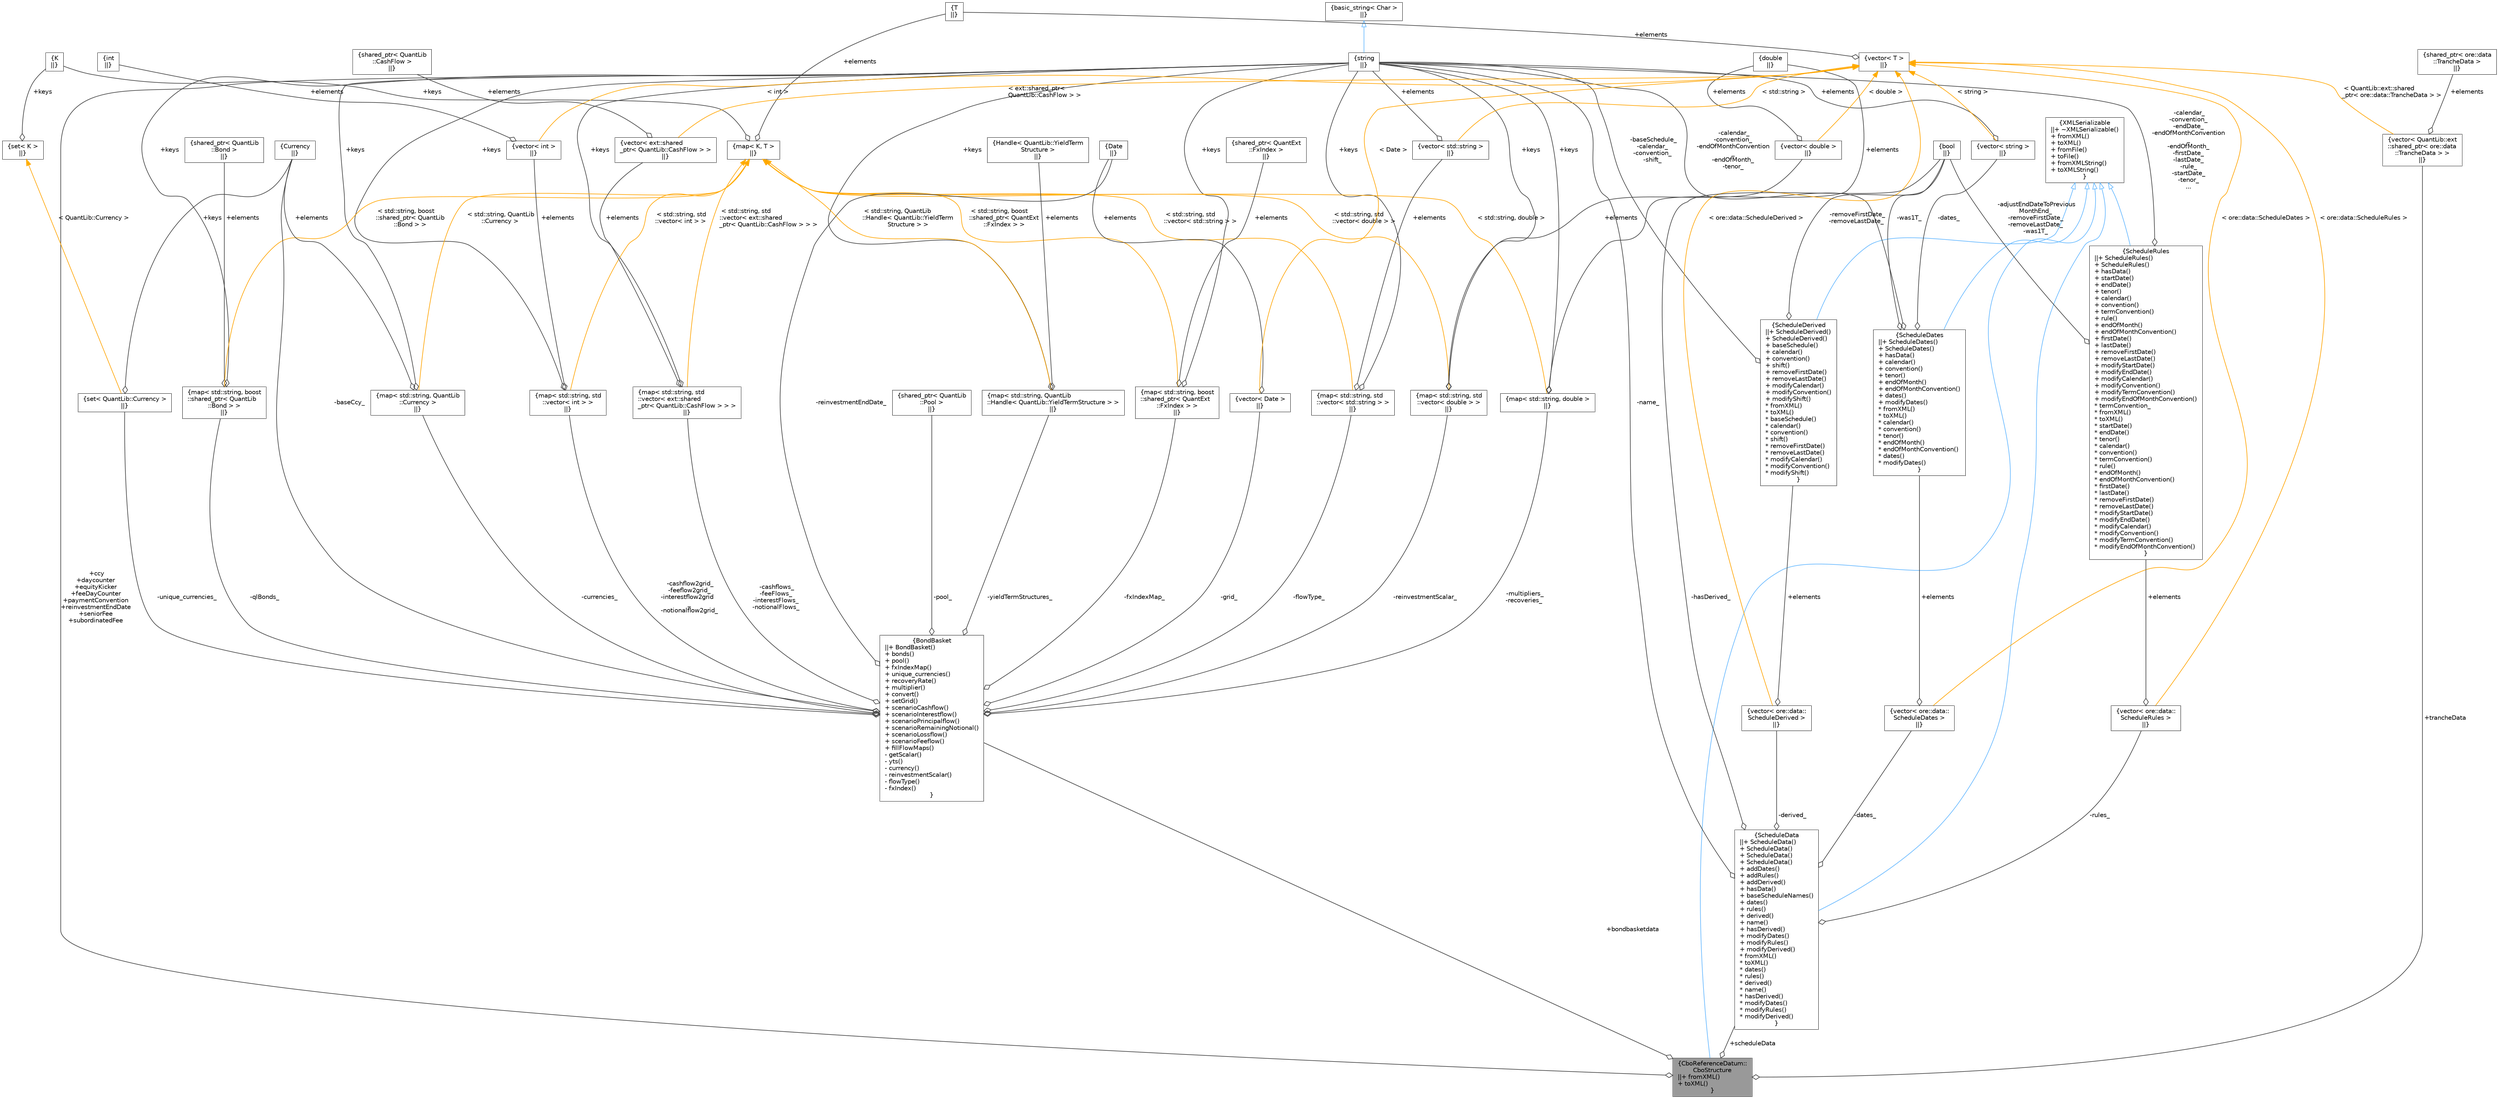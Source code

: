 digraph "CboReferenceDatum::CboStructure"
{
 // INTERACTIVE_SVG=YES
 // LATEX_PDF_SIZE
  bgcolor="transparent";
  edge [fontname=Helvetica,fontsize=10,labelfontname=Helvetica,labelfontsize=10];
  node [fontname=Helvetica,fontsize=10,shape=box,height=0.2,width=0.4];
  Node1 [label="{CboReferenceDatum::\lCboStructure\n||+ fromXML()\l+ toXML()\l}",height=0.2,width=0.4,color="gray40", fillcolor="grey60", style="filled", fontcolor="black",tooltip=" "];
  Node2 -> Node1 [dir="back",color="steelblue1",style="solid",arrowtail="onormal"];
  Node2 [label="{XMLSerializable\n||+ ~XMLSerializable()\l+ fromXML()\l+ toXML()\l+ fromFile()\l+ toFile()\l+ fromXMLString()\l+ toXMLString()\l}",height=0.2,width=0.4,color="gray40", fillcolor="white", style="filled",URL="$classore_1_1data_1_1_x_m_l_serializable.html",tooltip="Base class for all serializable classes."];
  Node3 -> Node1 [color="grey25",style="solid",label=" +bondbasketdata" ,arrowhead="odiamond"];
  Node3 [label="{BondBasket\n||+ BondBasket()\l+ bonds()\l+ pool()\l+ fxIndexMap()\l+ unique_currencies()\l+ recoveryRate()\l+ multiplier()\l+ convert()\l+ setGrid()\l+ scenarioCashflow()\l+ scenarioInterestflow()\l+ scenarioPrincipalflow()\l+ scenarioRemainingNotional()\l+ scenarioLossflow()\l+ scenarioFeeflow()\l+ fillFlowMaps()\l- getScalar()\l- yts()\l- currency()\l- reinvestmentScalar()\l- flowType()\l- fxIndex()\l}",height=0.2,width=0.4,color="gray40", fillcolor="white", style="filled",URL="C:/dev/ORE/documentation/QuantExt/doc/quantext.tag$class_quant_ext_1_1_bond_basket.html",tooltip=" "];
  Node4 -> Node3 [color="grey25",style="solid",label=" -qlBonds_" ,arrowhead="odiamond"];
  Node4 [label="{map\< std::string, boost\l::shared_ptr\< QuantLib\l::Bond \> \>\n||}",height=0.2,width=0.4,color="gray40", fillcolor="white", style="filled",tooltip=" "];
  Node5 -> Node4 [color="grey25",style="solid",label=" +keys" ,arrowhead="odiamond"];
  Node5 [label="{string\n||}",height=0.2,width=0.4,color="gray40", fillcolor="white", style="filled",tooltip=" "];
  Node6 -> Node5 [dir="back",color="steelblue1",style="solid",arrowtail="onormal"];
  Node6 [label="{basic_string\< Char \>\n||}",height=0.2,width=0.4,color="gray40", fillcolor="white", style="filled",tooltip=" "];
  Node7 -> Node4 [color="grey25",style="solid",label=" +elements" ,arrowhead="odiamond"];
  Node7 [label="{shared_ptr\< QuantLib\l::Bond \>\n||}",height=0.2,width=0.4,color="gray40", fillcolor="white", style="filled",tooltip=" "];
  Node8 -> Node4 [dir="back",color="orange",style="solid",label=" \< std::string, boost\l::shared_ptr\< QuantLib\l::Bond \> \>" ];
  Node8 [label="{map\< K, T \>\n||}",height=0.2,width=0.4,color="gray40", fillcolor="white", style="filled",tooltip=" "];
  Node9 -> Node8 [color="grey25",style="solid",label=" +keys" ,arrowhead="odiamond"];
  Node9 [label="{K\n||}",height=0.2,width=0.4,color="gray40", fillcolor="white", style="filled",tooltip=" "];
  Node10 -> Node8 [color="grey25",style="solid",label=" +elements" ,arrowhead="odiamond"];
  Node10 [label="{T\n||}",height=0.2,width=0.4,color="gray40", fillcolor="white", style="filled",tooltip=" "];
  Node11 -> Node3 [color="grey25",style="solid",label=" -multipliers_\n-recoveries_" ,arrowhead="odiamond"];
  Node11 [label="{map\< std::string, double \>\n||}",height=0.2,width=0.4,color="gray40", fillcolor="white", style="filled",tooltip=" "];
  Node5 -> Node11 [color="grey25",style="solid",label=" +keys" ,arrowhead="odiamond"];
  Node12 -> Node11 [color="grey25",style="solid",label=" +elements" ,arrowhead="odiamond"];
  Node12 [label="{double\n||}",height=0.2,width=0.4,color="gray40", fillcolor="white", style="filled",tooltip=" "];
  Node8 -> Node11 [dir="back",color="orange",style="solid",label=" \< std::string, double \>" ];
  Node13 -> Node3 [color="grey25",style="solid",label=" -yieldTermStructures_" ,arrowhead="odiamond"];
  Node13 [label="{map\< std::string, QuantLib\l::Handle\< QuantLib::YieldTermStructure \> \>\n||}",height=0.2,width=0.4,color="gray40", fillcolor="white", style="filled",tooltip=" "];
  Node5 -> Node13 [color="grey25",style="solid",label=" +keys" ,arrowhead="odiamond"];
  Node14 -> Node13 [color="grey25",style="solid",label=" +elements" ,arrowhead="odiamond"];
  Node14 [label="{Handle\< QuantLib::YieldTerm\lStructure \>\n||}",height=0.2,width=0.4,color="gray40", fillcolor="white", style="filled",tooltip=" "];
  Node8 -> Node13 [dir="back",color="orange",style="solid",label=" \< std::string, QuantLib\l::Handle\< QuantLib::YieldTerm\lStructure \> \>" ];
  Node15 -> Node3 [color="grey25",style="solid",label=" -currencies_" ,arrowhead="odiamond"];
  Node15 [label="{map\< std::string, QuantLib\l::Currency \>\n||}",height=0.2,width=0.4,color="gray40", fillcolor="white", style="filled",tooltip=" "];
  Node5 -> Node15 [color="grey25",style="solid",label=" +keys" ,arrowhead="odiamond"];
  Node16 -> Node15 [color="grey25",style="solid",label=" +elements" ,arrowhead="odiamond"];
  Node16 [label="{Currency\n||}",height=0.2,width=0.4,color="gray40", fillcolor="white", style="filled",tooltip=" "];
  Node8 -> Node15 [dir="back",color="orange",style="solid",label=" \< std::string, QuantLib\l::Currency \>" ];
  Node17 -> Node3 [color="grey25",style="solid",label=" -pool_" ,arrowhead="odiamond"];
  Node17 [label="{shared_ptr\< QuantLib\l::Pool \>\n||}",height=0.2,width=0.4,color="gray40", fillcolor="white", style="filled",tooltip=" "];
  Node16 -> Node3 [color="grey25",style="solid",label=" -baseCcy_" ,arrowhead="odiamond"];
  Node18 -> Node3 [color="grey25",style="solid",label=" -fxIndexMap_" ,arrowhead="odiamond"];
  Node18 [label="{map\< std::string, boost\l::shared_ptr\< QuantExt\l::FxIndex \> \>\n||}",height=0.2,width=0.4,color="gray40", fillcolor="white", style="filled",tooltip=" "];
  Node5 -> Node18 [color="grey25",style="solid",label=" +keys" ,arrowhead="odiamond"];
  Node19 -> Node18 [color="grey25",style="solid",label=" +elements" ,arrowhead="odiamond"];
  Node19 [label="{shared_ptr\< QuantExt\l::FxIndex \>\n||}",height=0.2,width=0.4,color="gray40", fillcolor="white", style="filled",tooltip=" "];
  Node8 -> Node18 [dir="back",color="orange",style="solid",label=" \< std::string, boost\l::shared_ptr\< QuantExt\l::FxIndex \> \>" ];
  Node20 -> Node3 [color="grey25",style="solid",label=" -reinvestmentEndDate_" ,arrowhead="odiamond"];
  Node20 [label="{Date\n||}",height=0.2,width=0.4,color="gray40", fillcolor="white", style="filled",tooltip=" "];
  Node21 -> Node3 [color="grey25",style="solid",label=" -reinvestmentScalar_" ,arrowhead="odiamond"];
  Node21 [label="{map\< std::string, std\l::vector\< double \> \>\n||}",height=0.2,width=0.4,color="gray40", fillcolor="white", style="filled",tooltip=" "];
  Node5 -> Node21 [color="grey25",style="solid",label=" +keys" ,arrowhead="odiamond"];
  Node22 -> Node21 [color="grey25",style="solid",label=" +elements" ,arrowhead="odiamond"];
  Node22 [label="{vector\< double \>\n||}",height=0.2,width=0.4,color="gray40", fillcolor="white", style="filled",tooltip=" "];
  Node12 -> Node22 [color="grey25",style="solid",label=" +elements" ,arrowhead="odiamond"];
  Node23 -> Node22 [dir="back",color="orange",style="solid",label=" \< double \>" ];
  Node23 [label="{vector\< T \>\n||}",height=0.2,width=0.4,color="gray40", fillcolor="white", style="filled",tooltip=" "];
  Node10 -> Node23 [color="grey25",style="solid",label=" +elements" ,arrowhead="odiamond"];
  Node8 -> Node21 [dir="back",color="orange",style="solid",label=" \< std::string, std\l::vector\< double \> \>" ];
  Node24 -> Node3 [color="grey25",style="solid",label=" -flowType_" ,arrowhead="odiamond"];
  Node24 [label="{map\< std::string, std\l::vector\< std::string \> \>\n||}",height=0.2,width=0.4,color="gray40", fillcolor="white", style="filled",tooltip=" "];
  Node5 -> Node24 [color="grey25",style="solid",label=" +keys" ,arrowhead="odiamond"];
  Node25 -> Node24 [color="grey25",style="solid",label=" +elements" ,arrowhead="odiamond"];
  Node25 [label="{vector\< std::string \>\n||}",height=0.2,width=0.4,color="gray40", fillcolor="white", style="filled",tooltip=" "];
  Node5 -> Node25 [color="grey25",style="solid",label=" +elements" ,arrowhead="odiamond"];
  Node23 -> Node25 [dir="back",color="orange",style="solid",label=" \< std::string \>" ];
  Node8 -> Node24 [dir="back",color="orange",style="solid",label=" \< std::string, std\l::vector\< std::string \> \>" ];
  Node26 -> Node3 [color="grey25",style="solid",label=" -unique_currencies_" ,arrowhead="odiamond"];
  Node26 [label="{set\< QuantLib::Currency \>\n||}",height=0.2,width=0.4,color="gray40", fillcolor="white", style="filled",tooltip=" "];
  Node16 -> Node26 [color="grey25",style="solid",label=" +keys" ,arrowhead="odiamond"];
  Node27 -> Node26 [dir="back",color="orange",style="solid",label=" \< QuantLib::Currency \>" ];
  Node27 [label="{set\< K \>\n||}",height=0.2,width=0.4,color="gray40", fillcolor="white", style="filled",tooltip=" "];
  Node9 -> Node27 [color="grey25",style="solid",label=" +keys" ,arrowhead="odiamond"];
  Node28 -> Node3 [color="grey25",style="solid",label=" -grid_" ,arrowhead="odiamond"];
  Node28 [label="{vector\< Date \>\n||}",height=0.2,width=0.4,color="gray40", fillcolor="white", style="filled",tooltip=" "];
  Node20 -> Node28 [color="grey25",style="solid",label=" +elements" ,arrowhead="odiamond"];
  Node23 -> Node28 [dir="back",color="orange",style="solid",label=" \< Date \>" ];
  Node29 -> Node3 [color="grey25",style="solid",label=" -cashflow2grid_\n-feeflow2grid_\n-interestflow2grid\l_\n-notionalflow2grid_" ,arrowhead="odiamond"];
  Node29 [label="{map\< std::string, std\l::vector\< int \> \>\n||}",height=0.2,width=0.4,color="gray40", fillcolor="white", style="filled",tooltip=" "];
  Node5 -> Node29 [color="grey25",style="solid",label=" +keys" ,arrowhead="odiamond"];
  Node30 -> Node29 [color="grey25",style="solid",label=" +elements" ,arrowhead="odiamond"];
  Node30 [label="{vector\< int \>\n||}",height=0.2,width=0.4,color="gray40", fillcolor="white", style="filled",tooltip=" "];
  Node31 -> Node30 [color="grey25",style="solid",label=" +elements" ,arrowhead="odiamond"];
  Node31 [label="{int\n||}",height=0.2,width=0.4,color="gray40", fillcolor="white", style="filled",tooltip=" "];
  Node23 -> Node30 [dir="back",color="orange",style="solid",label=" \< int \>" ];
  Node8 -> Node29 [dir="back",color="orange",style="solid",label=" \< std::string, std\l::vector\< int \> \>" ];
  Node32 -> Node3 [color="grey25",style="solid",label=" -cashflows_\n-feeFlows_\n-interestFlows_\n-notionalFlows_" ,arrowhead="odiamond"];
  Node32 [label="{map\< std::string, std\l::vector\< ext::shared\l_ptr\< QuantLib::CashFlow \> \> \>\n||}",height=0.2,width=0.4,color="gray40", fillcolor="white", style="filled",tooltip=" "];
  Node5 -> Node32 [color="grey25",style="solid",label=" +keys" ,arrowhead="odiamond"];
  Node33 -> Node32 [color="grey25",style="solid",label=" +elements" ,arrowhead="odiamond"];
  Node33 [label="{vector\< ext::shared\l_ptr\< QuantLib::CashFlow \> \>\n||}",height=0.2,width=0.4,color="gray40", fillcolor="white", style="filled",tooltip=" "];
  Node34 -> Node33 [color="grey25",style="solid",label=" +elements" ,arrowhead="odiamond"];
  Node34 [label="{shared_ptr\< QuantLib\l::CashFlow \>\n||}",height=0.2,width=0.4,color="gray40", fillcolor="white", style="filled",tooltip=" "];
  Node23 -> Node33 [dir="back",color="orange",style="solid",label=" \< ext::shared_ptr\<\l QuantLib::CashFlow \> \>" ];
  Node8 -> Node32 [dir="back",color="orange",style="solid",label=" \< std::string, std\l::vector\< ext::shared\l_ptr\< QuantLib::CashFlow \> \> \>" ];
  Node5 -> Node1 [color="grey25",style="solid",label=" +ccy\n+daycounter\n+equityKicker\n+feeDayCounter\n+paymentConvention\n+reinvestmentEndDate\n+seniorFee\n+subordinatedFee" ,arrowhead="odiamond"];
  Node35 -> Node1 [color="grey25",style="solid",label=" +trancheData" ,arrowhead="odiamond"];
  Node35 [label="{vector\< QuantLib::ext\l::shared_ptr\< ore::data\l::TrancheData \> \>\n||}",height=0.2,width=0.4,color="gray40", fillcolor="white", style="filled",tooltip=" "];
  Node36 -> Node35 [color="grey25",style="solid",label=" +elements" ,arrowhead="odiamond"];
  Node36 [label="{shared_ptr\< ore::data\l::TrancheData \>\n||}",height=0.2,width=0.4,color="gray40", fillcolor="white", style="filled",tooltip=" "];
  Node23 -> Node35 [dir="back",color="orange",style="solid",label=" \< QuantLib::ext::shared\l_ptr\< ore::data::TrancheData \> \>" ];
  Node37 -> Node1 [color="grey25",style="solid",label=" +scheduleData" ,arrowhead="odiamond"];
  Node37 [label="{ScheduleData\n||+ ScheduleData()\l+ ScheduleData()\l+ ScheduleData()\l+ ScheduleData()\l+ addDates()\l+ addRules()\l+ addDerived()\l+ hasData()\l+ baseScheduleNames()\l+ dates()\l+ rules()\l+ derived()\l+ name()\l+ hasDerived()\l+ modifyDates()\l+ modifyRules()\l+ modifyDerived()\l* fromXML()\l* toXML()\l* dates()\l* rules()\l* derived()\l* name()\l* hasDerived()\l* modifyDates()\l* modifyRules()\l* modifyDerived()\l}",height=0.2,width=0.4,color="gray40", fillcolor="white", style="filled",URL="$classore_1_1data_1_1_schedule_data.html",tooltip="Serializable schedule data."];
  Node2 -> Node37 [dir="back",color="steelblue1",style="solid",arrowtail="onormal"];
  Node38 -> Node37 [color="grey25",style="solid",label=" -dates_" ,arrowhead="odiamond"];
  Node38 [label="{vector\< ore::data::\lScheduleDates \>\n||}",height=0.2,width=0.4,color="gray40", fillcolor="white", style="filled",tooltip=" "];
  Node39 -> Node38 [color="grey25",style="solid",label=" +elements" ,arrowhead="odiamond"];
  Node39 [label="{ScheduleDates\n||+ ScheduleDates()\l+ ScheduleDates()\l+ hasData()\l+ calendar()\l+ convention()\l+ tenor()\l+ endOfMonth()\l+ endOfMonthConvention()\l+ dates()\l+ modifyDates()\l* fromXML()\l* toXML()\l* calendar()\l* convention()\l* tenor()\l* endOfMonth()\l* endOfMonthConvention()\l* dates()\l* modifyDates()\l}",height=0.2,width=0.4,color="gray40", fillcolor="white", style="filled",URL="$classore_1_1data_1_1_schedule_dates.html",tooltip="Serializable object holding schedule Dates data."];
  Node2 -> Node39 [dir="back",color="steelblue1",style="solid",arrowtail="onormal"];
  Node5 -> Node39 [color="grey25",style="solid",label=" -calendar_\n-convention_\n-endOfMonthConvention\l_\n-endOfMonth_\n-tenor_" ,arrowhead="odiamond"];
  Node40 -> Node39 [color="grey25",style="solid",label=" -dates_" ,arrowhead="odiamond"];
  Node40 [label="{vector\< string \>\n||}",height=0.2,width=0.4,color="gray40", fillcolor="white", style="filled",tooltip=" "];
  Node5 -> Node40 [color="grey25",style="solid",label=" +elements" ,arrowhead="odiamond"];
  Node23 -> Node40 [dir="back",color="orange",style="solid",label=" \< string \>" ];
  Node41 -> Node39 [color="grey25",style="solid",label=" -was1T_" ,arrowhead="odiamond"];
  Node41 [label="{bool\n||}",height=0.2,width=0.4,color="gray40", fillcolor="white", style="filled",URL="$classbool.html",tooltip=" "];
  Node23 -> Node38 [dir="back",color="orange",style="solid",label=" \< ore::data::ScheduleDates \>" ];
  Node42 -> Node37 [color="grey25",style="solid",label=" -rules_" ,arrowhead="odiamond"];
  Node42 [label="{vector\< ore::data::\lScheduleRules \>\n||}",height=0.2,width=0.4,color="gray40", fillcolor="white", style="filled",tooltip=" "];
  Node43 -> Node42 [color="grey25",style="solid",label=" +elements" ,arrowhead="odiamond"];
  Node43 [label="{ScheduleRules\n||+ ScheduleRules()\l+ ScheduleRules()\l+ hasData()\l+ startDate()\l+ endDate()\l+ tenor()\l+ calendar()\l+ convention()\l+ termConvention()\l+ rule()\l+ endOfMonth()\l+ endOfMonthConvention()\l+ firstDate()\l+ lastDate()\l+ removeFirstDate()\l+ removeLastDate()\l+ modifyStartDate()\l+ modifyEndDate()\l+ modifyCalendar()\l+ modifyConvention()\l+ modifyTermConvention()\l+ modifyEndOfMonthConvention()\l* termConvention_\l* fromXML()\l* toXML()\l* startDate()\l* endDate()\l* tenor()\l* calendar()\l* convention()\l* termConvention()\l* rule()\l* endOfMonth()\l* endOfMonthConvention()\l* firstDate()\l* lastDate()\l* removeFirstDate()\l* removeLastDate()\l* modifyStartDate()\l* modifyEndDate()\l* modifyCalendar()\l* modifyConvention()\l* modifyTermConvention()\l* modifyEndOfMonthConvention()\l}",height=0.2,width=0.4,color="gray40", fillcolor="white", style="filled",URL="$classore_1_1data_1_1_schedule_rules.html",tooltip="Serializable object holding schedule Rules data."];
  Node2 -> Node43 [dir="back",color="steelblue1",style="solid",arrowtail="onormal"];
  Node5 -> Node43 [color="grey25",style="solid",label=" -calendar_\n-convention_\n-endDate_\n-endOfMonthConvention\l_\n-endOfMonth_\n-firstDate_\n-lastDate_\n-rule_\n-startDate_\n-tenor_\n..." ,arrowhead="odiamond"];
  Node41 -> Node43 [color="grey25",style="solid",label=" -adjustEndDateToPrevious\lMonthEnd_\n-removeFirstDate_\n-removeLastDate_\n-was1T_" ,arrowhead="odiamond"];
  Node23 -> Node42 [dir="back",color="orange",style="solid",label=" \< ore::data::ScheduleRules \>" ];
  Node44 -> Node37 [color="grey25",style="solid",label=" -derived_" ,arrowhead="odiamond"];
  Node44 [label="{vector\< ore::data::\lScheduleDerived \>\n||}",height=0.2,width=0.4,color="gray40", fillcolor="white", style="filled",tooltip=" "];
  Node45 -> Node44 [color="grey25",style="solid",label=" +elements" ,arrowhead="odiamond"];
  Node45 [label="{ScheduleDerived\n||+ ScheduleDerived()\l+ ScheduleDerived()\l+ baseSchedule()\l+ calendar()\l+ convention()\l+ shift()\l+ removeFirstDate()\l+ removeLastDate()\l+ modifyCalendar()\l+ modifyConvention()\l+ modifyShift()\l* fromXML()\l* toXML()\l* baseSchedule()\l* calendar()\l* convention()\l* shift()\l* removeFirstDate()\l* removeLastDate()\l* modifyCalendar()\l* modifyConvention()\l* modifyShift()\l}",height=0.2,width=0.4,color="gray40", fillcolor="white", style="filled",URL="$classore_1_1data_1_1_schedule_derived.html",tooltip="Serializable object holding Derived schedule data."];
  Node2 -> Node45 [dir="back",color="steelblue1",style="solid",arrowtail="onormal"];
  Node5 -> Node45 [color="grey25",style="solid",label=" -baseSchedule_\n-calendar_\n-convention_\n-shift_" ,arrowhead="odiamond"];
  Node41 -> Node45 [color="grey25",style="solid",label=" -removeFirstDate_\n-removeLastDate_" ,arrowhead="odiamond"];
  Node23 -> Node44 [dir="back",color="orange",style="solid",label=" \< ore::data::ScheduleDerived \>" ];
  Node5 -> Node37 [color="grey25",style="solid",label=" -name_" ,arrowhead="odiamond"];
  Node41 -> Node37 [color="grey25",style="solid",label=" -hasDerived_" ,arrowhead="odiamond"];
}
